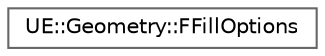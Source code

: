 digraph "Graphical Class Hierarchy"
{
 // INTERACTIVE_SVG=YES
 // LATEX_PDF_SIZE
  bgcolor="transparent";
  edge [fontname=Helvetica,fontsize=10,labelfontname=Helvetica,labelfontsize=10];
  node [fontname=Helvetica,fontsize=10,shape=box,height=0.2,width=0.4];
  rankdir="LR";
  Node0 [id="Node000000",label="UE::Geometry::FFillOptions",height=0.2,width=0.4,color="grey40", fillcolor="white", style="filled",URL="$dd/dd4/structUE_1_1Geometry_1_1FFillOptions.html",tooltip=" "];
}
